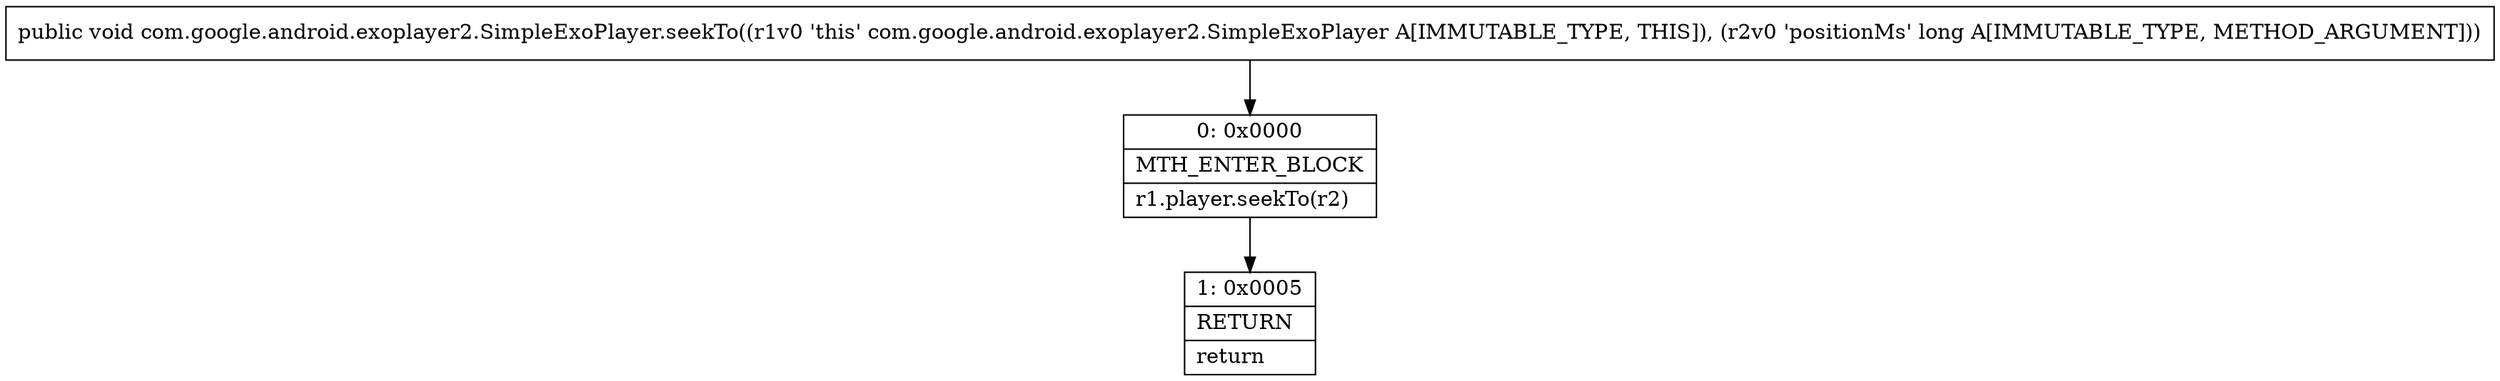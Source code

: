 digraph "CFG forcom.google.android.exoplayer2.SimpleExoPlayer.seekTo(J)V" {
Node_0 [shape=record,label="{0\:\ 0x0000|MTH_ENTER_BLOCK\l|r1.player.seekTo(r2)\l}"];
Node_1 [shape=record,label="{1\:\ 0x0005|RETURN\l|return\l}"];
MethodNode[shape=record,label="{public void com.google.android.exoplayer2.SimpleExoPlayer.seekTo((r1v0 'this' com.google.android.exoplayer2.SimpleExoPlayer A[IMMUTABLE_TYPE, THIS]), (r2v0 'positionMs' long A[IMMUTABLE_TYPE, METHOD_ARGUMENT])) }"];
MethodNode -> Node_0;
Node_0 -> Node_1;
}

